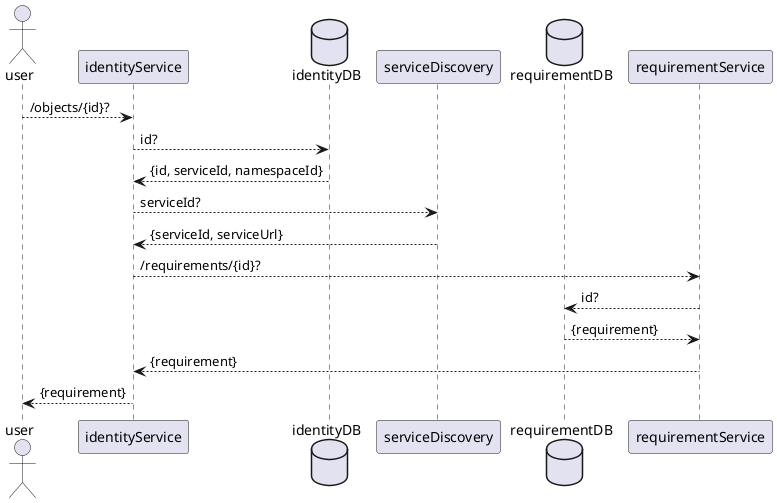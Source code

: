 @startuml
actor user
participant identityService
database identityDB
participant serviceDiscovery
database requirementDB

user --> identityService : /objects/{id}?
identityService --> identityDB : id?
identityService <-- identityDB : {id, serviceId, namespaceId}
identityService --> serviceDiscovery : serviceId?
identityService <-- serviceDiscovery : {serviceId, serviceUrl}
identityService --> requirementService : /requirements/{id}?
requirementService --> requirementDB : id?
requirementService <-- requirementDB : {requirement}
identityService <-- requirementService : {requirement}
user <-- identityService : {requirement}
@enduml